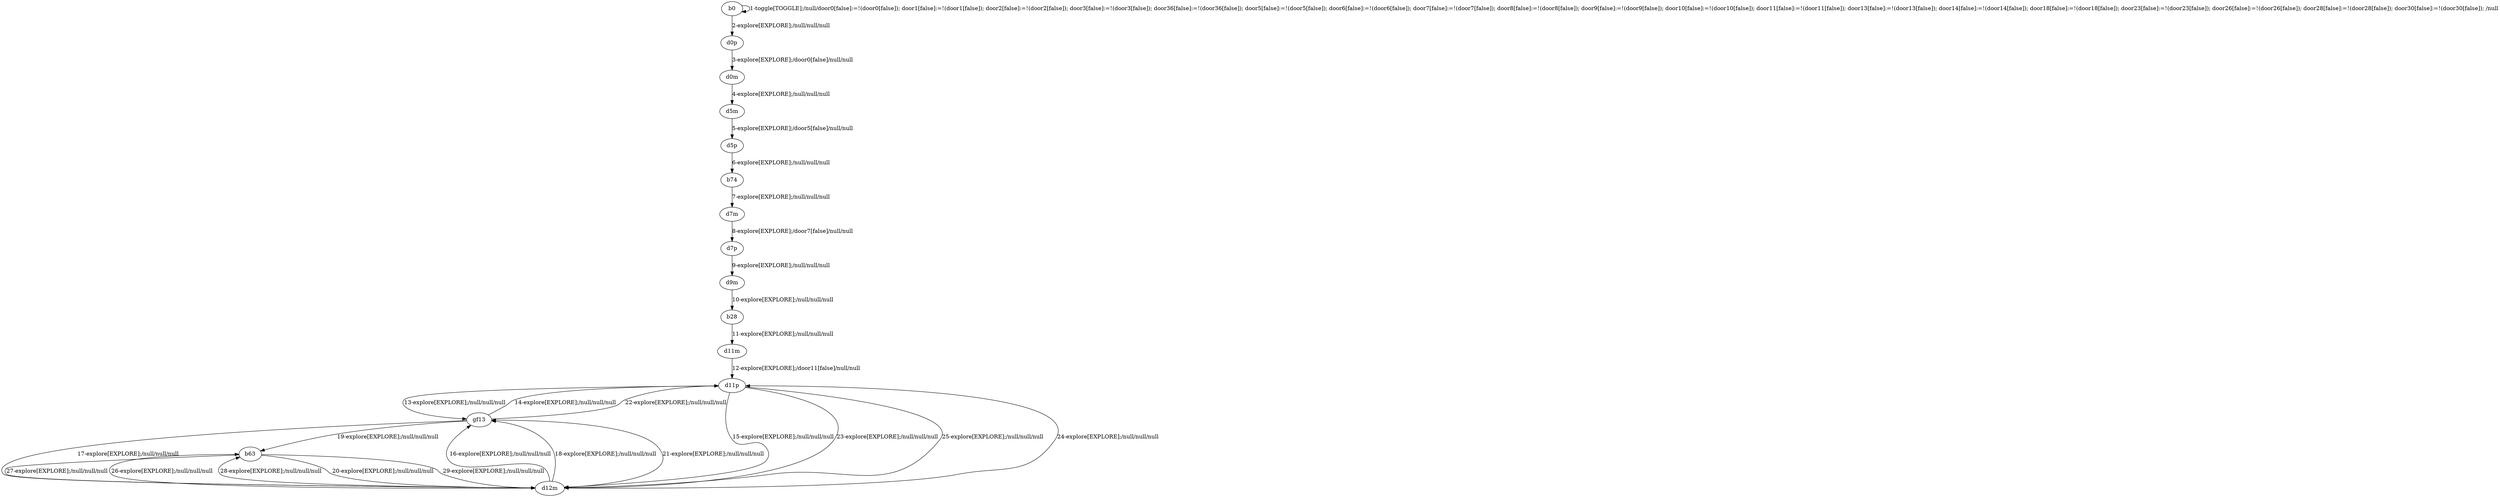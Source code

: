 # Total number of goals covered by this test: 1
# gf13 --> d11p

digraph g {
"b0" -> "b0" [label = "1-toggle[TOGGLE];/null/door0[false]:=!(door0[false]); door1[false]:=!(door1[false]); door2[false]:=!(door2[false]); door3[false]:=!(door3[false]); door36[false]:=!(door36[false]); door5[false]:=!(door5[false]); door6[false]:=!(door6[false]); door7[false]:=!(door7[false]); door8[false]:=!(door8[false]); door9[false]:=!(door9[false]); door10[false]:=!(door10[false]); door11[false]:=!(door11[false]); door13[false]:=!(door13[false]); door14[false]:=!(door14[false]); door18[false]:=!(door18[false]); door23[false]:=!(door23[false]); door26[false]:=!(door26[false]); door28[false]:=!(door28[false]); door30[false]:=!(door30[false]); /null"];
"b0" -> "d0p" [label = "2-explore[EXPLORE];/null/null/null"];
"d0p" -> "d0m" [label = "3-explore[EXPLORE];/door0[false]/null/null"];
"d0m" -> "d5m" [label = "4-explore[EXPLORE];/null/null/null"];
"d5m" -> "d5p" [label = "5-explore[EXPLORE];/door5[false]/null/null"];
"d5p" -> "b74" [label = "6-explore[EXPLORE];/null/null/null"];
"b74" -> "d7m" [label = "7-explore[EXPLORE];/null/null/null"];
"d7m" -> "d7p" [label = "8-explore[EXPLORE];/door7[false]/null/null"];
"d7p" -> "d9m" [label = "9-explore[EXPLORE];/null/null/null"];
"d9m" -> "b28" [label = "10-explore[EXPLORE];/null/null/null"];
"b28" -> "d11m" [label = "11-explore[EXPLORE];/null/null/null"];
"d11m" -> "d11p" [label = "12-explore[EXPLORE];/door11[false]/null/null"];
"d11p" -> "gf13" [label = "13-explore[EXPLORE];/null/null/null"];
"gf13" -> "d11p" [label = "14-explore[EXPLORE];/null/null/null"];
"d11p" -> "d12m" [label = "15-explore[EXPLORE];/null/null/null"];
"d12m" -> "gf13" [label = "16-explore[EXPLORE];/null/null/null"];
"gf13" -> "d12m" [label = "17-explore[EXPLORE];/null/null/null"];
"d12m" -> "gf13" [label = "18-explore[EXPLORE];/null/null/null"];
"gf13" -> "b63" [label = "19-explore[EXPLORE];/null/null/null"];
"b63" -> "d12m" [label = "20-explore[EXPLORE];/null/null/null"];
"d12m" -> "gf13" [label = "21-explore[EXPLORE];/null/null/null"];
"gf13" -> "d11p" [label = "22-explore[EXPLORE];/null/null/null"];
"d11p" -> "d12m" [label = "23-explore[EXPLORE];/null/null/null"];
"d12m" -> "d11p" [label = "24-explore[EXPLORE];/null/null/null"];
"d11p" -> "d12m" [label = "25-explore[EXPLORE];/null/null/null"];
"d12m" -> "b63" [label = "26-explore[EXPLORE];/null/null/null"];
"b63" -> "d12m" [label = "27-explore[EXPLORE];/null/null/null"];
"d12m" -> "b63" [label = "28-explore[EXPLORE];/null/null/null"];
"b63" -> "d12m" [label = "29-explore[EXPLORE];/null/null/null"];
}
